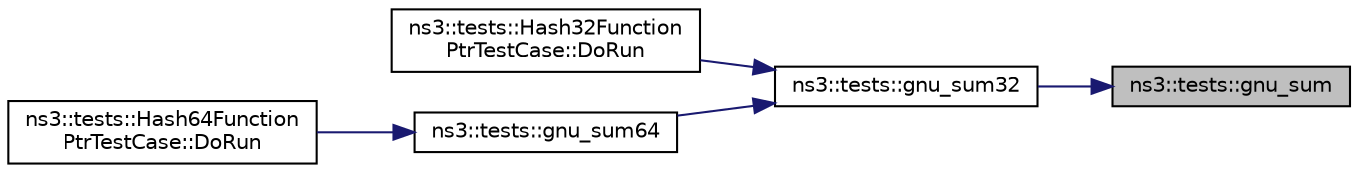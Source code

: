 digraph "ns3::tests::gnu_sum"
{
 // LATEX_PDF_SIZE
  edge [fontname="Helvetica",fontsize="10",labelfontname="Helvetica",labelfontsize="10"];
  node [fontname="Helvetica",fontsize="10",shape=record];
  rankdir="RL";
  Node1 [label="ns3::tests::gnu_sum",height=0.2,width=0.4,color="black", fillcolor="grey75", style="filled", fontcolor="black",tooltip="Simple hash function based on the GNU sum program."];
  Node1 -> Node2 [dir="back",color="midnightblue",fontsize="10",style="solid",fontname="Helvetica"];
  Node2 [label="ns3::tests::gnu_sum32",height=0.2,width=0.4,color="black", fillcolor="white", style="filled",URL="$group__hash-tests.html#ga0fb915a964be2e8c34be9f87874747f7",tooltip="A 32-bit hash function, based on gnu_sum()."];
  Node2 -> Node3 [dir="back",color="midnightblue",fontsize="10",style="solid",fontname="Helvetica"];
  Node3 [label="ns3::tests::Hash32Function\lPtrTestCase::DoRun",height=0.2,width=0.4,color="black", fillcolor="white", style="filled",URL="$classns3_1_1tests_1_1_hash32_function_ptr_test_case.html#a13980c4e3d022160e2de13ee244520d2",tooltip="Implementation to actually run this TestCase."];
  Node2 -> Node4 [dir="back",color="midnightblue",fontsize="10",style="solid",fontname="Helvetica"];
  Node4 [label="ns3::tests::gnu_sum64",height=0.2,width=0.4,color="black", fillcolor="white", style="filled",URL="$group__hash-tests.html#ga30fa5a5516cf3a9df5a14de562e999d5",tooltip="A 64-bit hash function, base on gnu_sum()."];
  Node4 -> Node5 [dir="back",color="midnightblue",fontsize="10",style="solid",fontname="Helvetica"];
  Node5 [label="ns3::tests::Hash64Function\lPtrTestCase::DoRun",height=0.2,width=0.4,color="black", fillcolor="white", style="filled",URL="$classns3_1_1tests_1_1_hash64_function_ptr_test_case.html#ac000fc8e5a06e528686af9741ecdf80d",tooltip="Implementation to actually run this TestCase."];
}
